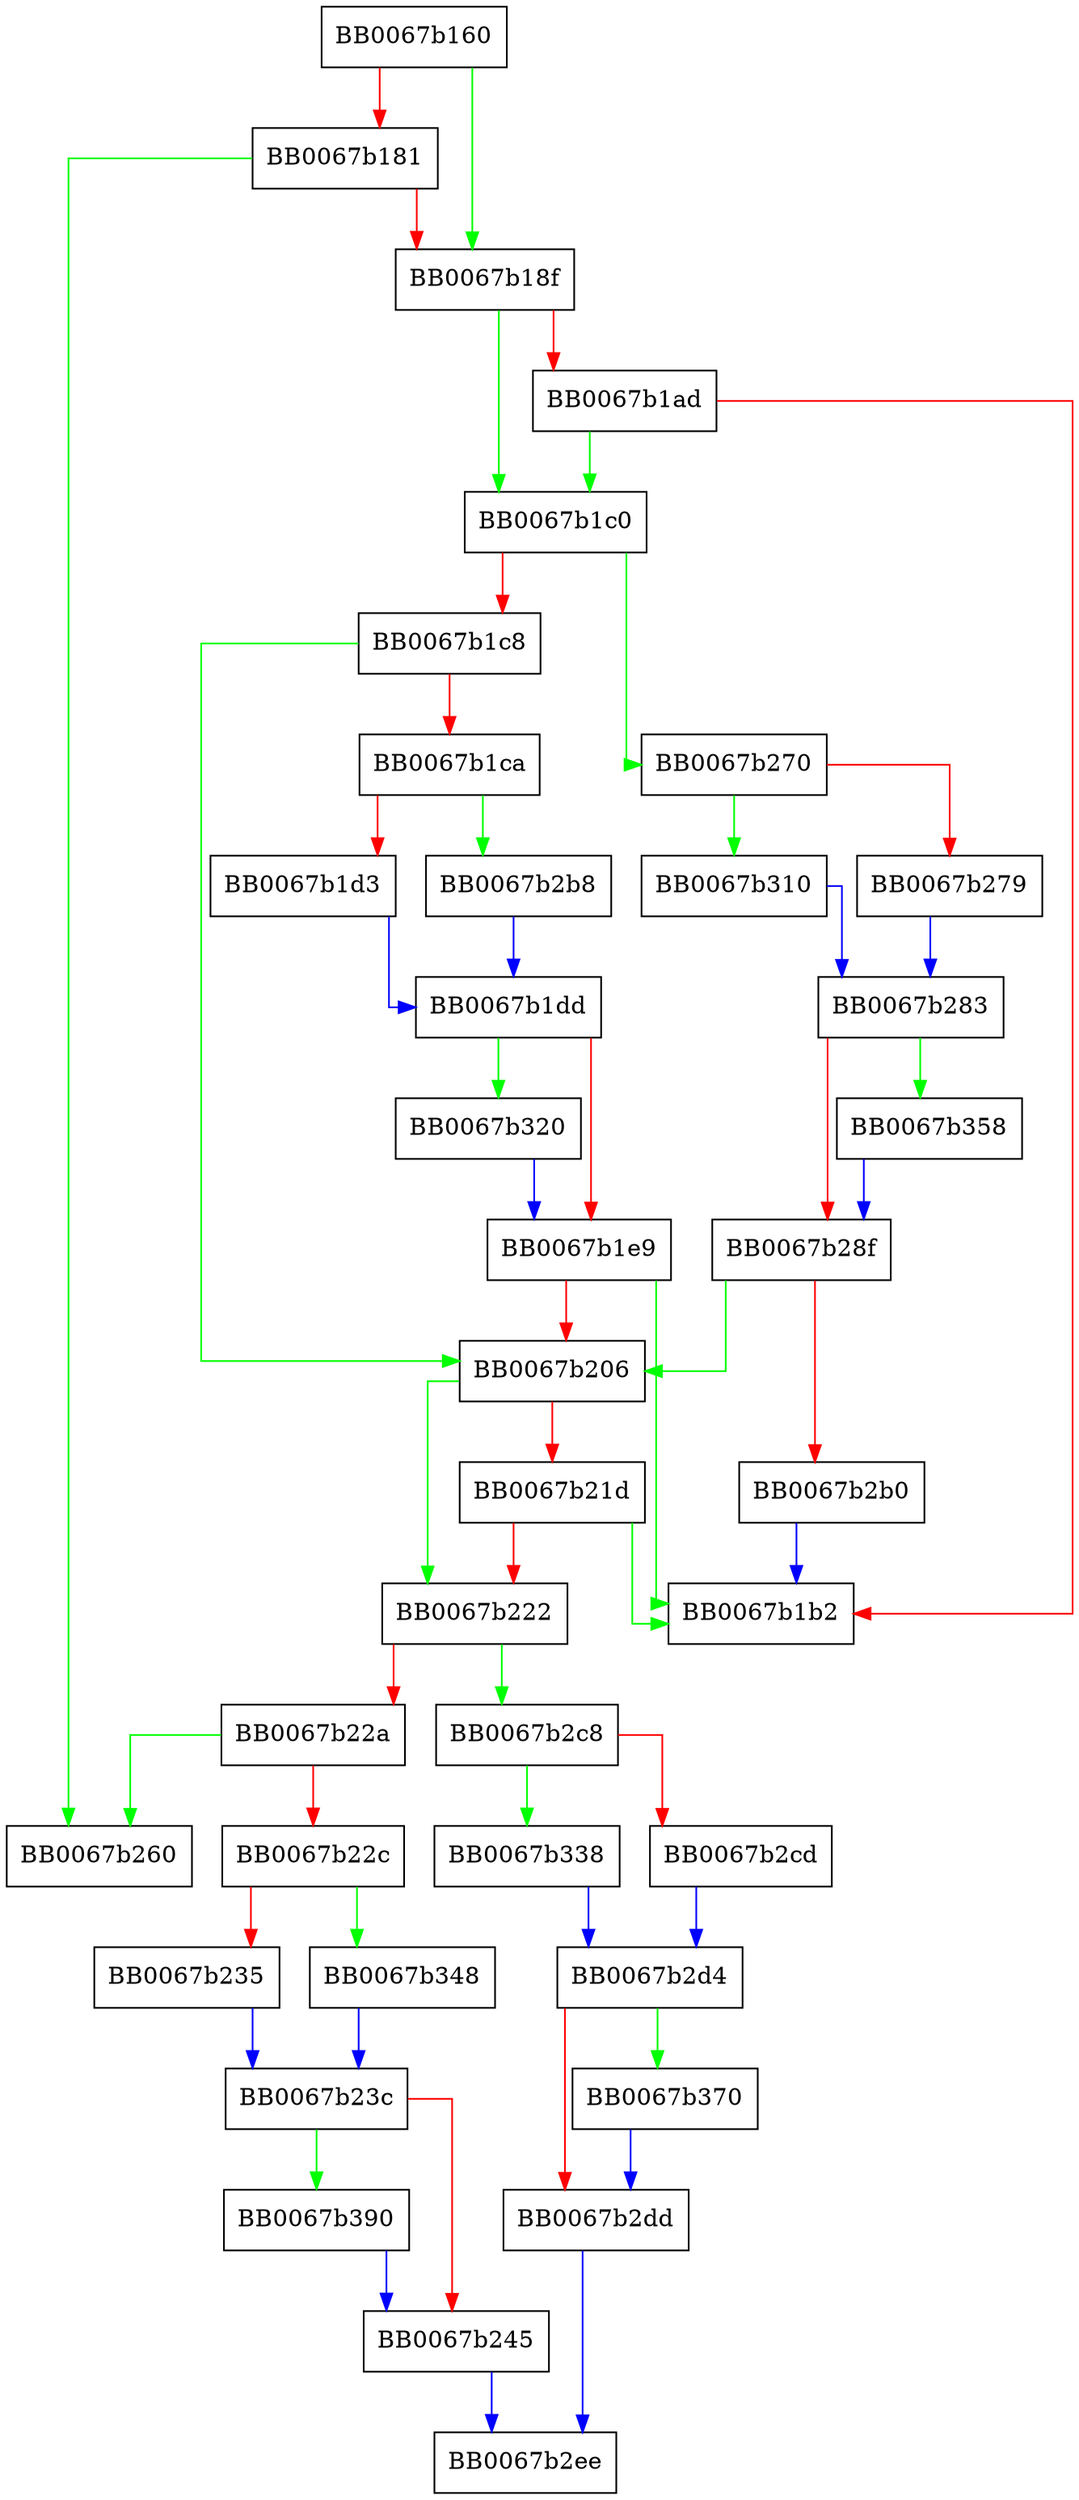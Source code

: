 digraph ossl_x509_check_cert_time {
  node [shape="box"];
  graph [splines=ortho];
  BB0067b160 -> BB0067b18f [color="green"];
  BB0067b160 -> BB0067b181 [color="red"];
  BB0067b181 -> BB0067b260 [color="green"];
  BB0067b181 -> BB0067b18f [color="red"];
  BB0067b18f -> BB0067b1c0 [color="green"];
  BB0067b18f -> BB0067b1ad [color="red"];
  BB0067b1ad -> BB0067b1c0 [color="green"];
  BB0067b1ad -> BB0067b1b2 [color="red"];
  BB0067b1c0 -> BB0067b270 [color="green"];
  BB0067b1c0 -> BB0067b1c8 [color="red"];
  BB0067b1c8 -> BB0067b206 [color="green"];
  BB0067b1c8 -> BB0067b1ca [color="red"];
  BB0067b1ca -> BB0067b2b8 [color="green"];
  BB0067b1ca -> BB0067b1d3 [color="red"];
  BB0067b1d3 -> BB0067b1dd [color="blue"];
  BB0067b1dd -> BB0067b320 [color="green"];
  BB0067b1dd -> BB0067b1e9 [color="red"];
  BB0067b1e9 -> BB0067b1b2 [color="green"];
  BB0067b1e9 -> BB0067b206 [color="red"];
  BB0067b206 -> BB0067b222 [color="green"];
  BB0067b206 -> BB0067b21d [color="red"];
  BB0067b21d -> BB0067b1b2 [color="green"];
  BB0067b21d -> BB0067b222 [color="red"];
  BB0067b222 -> BB0067b2c8 [color="green"];
  BB0067b222 -> BB0067b22a [color="red"];
  BB0067b22a -> BB0067b260 [color="green"];
  BB0067b22a -> BB0067b22c [color="red"];
  BB0067b22c -> BB0067b348 [color="green"];
  BB0067b22c -> BB0067b235 [color="red"];
  BB0067b235 -> BB0067b23c [color="blue"];
  BB0067b23c -> BB0067b390 [color="green"];
  BB0067b23c -> BB0067b245 [color="red"];
  BB0067b245 -> BB0067b2ee [color="blue"];
  BB0067b270 -> BB0067b310 [color="green"];
  BB0067b270 -> BB0067b279 [color="red"];
  BB0067b279 -> BB0067b283 [color="blue"];
  BB0067b283 -> BB0067b358 [color="green"];
  BB0067b283 -> BB0067b28f [color="red"];
  BB0067b28f -> BB0067b206 [color="green"];
  BB0067b28f -> BB0067b2b0 [color="red"];
  BB0067b2b0 -> BB0067b1b2 [color="blue"];
  BB0067b2b8 -> BB0067b1dd [color="blue"];
  BB0067b2c8 -> BB0067b338 [color="green"];
  BB0067b2c8 -> BB0067b2cd [color="red"];
  BB0067b2cd -> BB0067b2d4 [color="blue"];
  BB0067b2d4 -> BB0067b370 [color="green"];
  BB0067b2d4 -> BB0067b2dd [color="red"];
  BB0067b2dd -> BB0067b2ee [color="blue"];
  BB0067b310 -> BB0067b283 [color="blue"];
  BB0067b320 -> BB0067b1e9 [color="blue"];
  BB0067b338 -> BB0067b2d4 [color="blue"];
  BB0067b348 -> BB0067b23c [color="blue"];
  BB0067b358 -> BB0067b28f [color="blue"];
  BB0067b370 -> BB0067b2dd [color="blue"];
  BB0067b390 -> BB0067b245 [color="blue"];
}